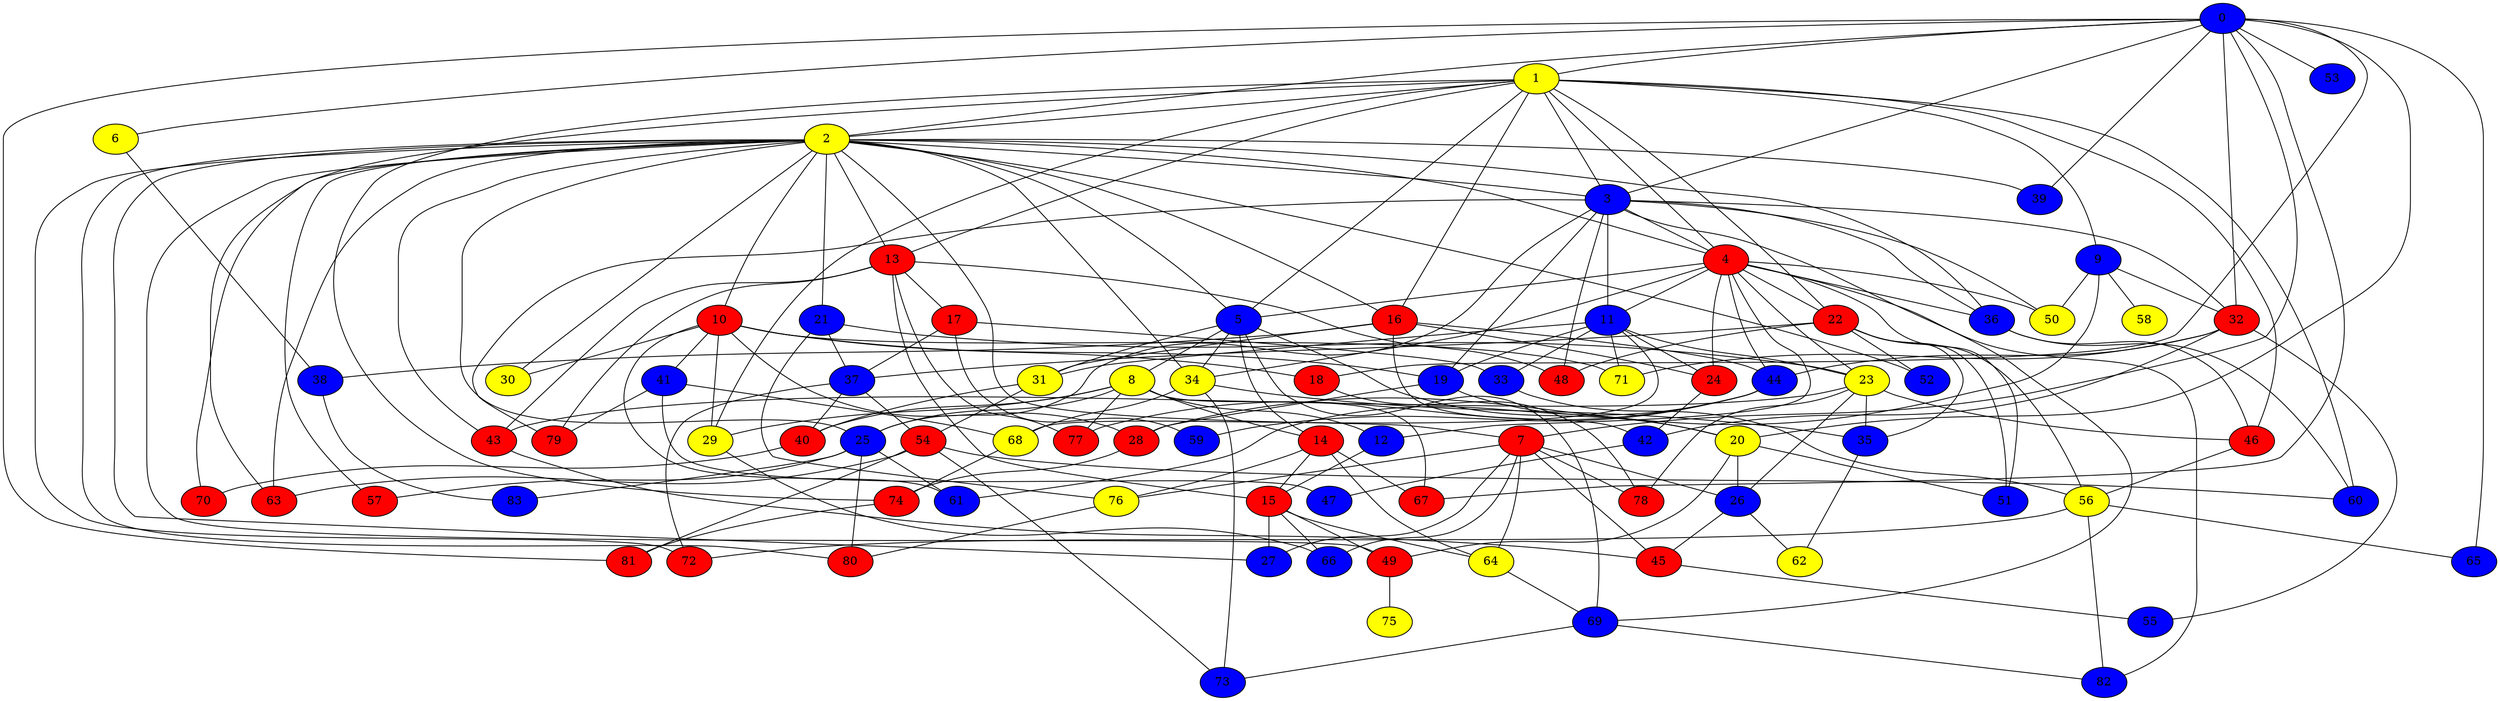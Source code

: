 graph {
0 [style = filled fillcolor = blue];
1 [style = filled fillcolor = yellow];
2 [style = filled fillcolor = yellow];
3 [style = filled fillcolor = blue];
4 [style = filled fillcolor = red];
5 [style = filled fillcolor = blue];
6 [style = filled fillcolor = yellow];
7 [style = filled fillcolor = red];
8 [style = filled fillcolor = yellow];
9 [style = filled fillcolor = blue];
10 [style = filled fillcolor = red];
11 [style = filled fillcolor = blue];
12 [style = filled fillcolor = blue];
13 [style = filled fillcolor = red];
14 [style = filled fillcolor = red];
15 [style = filled fillcolor = red];
16 [style = filled fillcolor = red];
17 [style = filled fillcolor = red];
18 [style = filled fillcolor = red];
19 [style = filled fillcolor = blue];
20 [style = filled fillcolor = yellow];
21 [style = filled fillcolor = blue];
22 [style = filled fillcolor = red];
23 [style = filled fillcolor = yellow];
24 [style = filled fillcolor = red];
25 [style = filled fillcolor = blue];
26 [style = filled fillcolor = blue];
27 [style = filled fillcolor = blue];
28 [style = filled fillcolor = red];
29 [style = filled fillcolor = yellow];
30 [style = filled fillcolor = yellow];
31 [style = filled fillcolor = yellow];
32 [style = filled fillcolor = red];
33 [style = filled fillcolor = blue];
34 [style = filled fillcolor = yellow];
35 [style = filled fillcolor = blue];
36 [style = filled fillcolor = blue];
37 [style = filled fillcolor = blue];
38 [style = filled fillcolor = blue];
39 [style = filled fillcolor = blue];
40 [style = filled fillcolor = red];
41 [style = filled fillcolor = blue];
42 [style = filled fillcolor = blue];
43 [style = filled fillcolor = red];
44 [style = filled fillcolor = blue];
45 [style = filled fillcolor = red];
46 [style = filled fillcolor = red];
47 [style = filled fillcolor = blue];
48 [style = filled fillcolor = red];
49 [style = filled fillcolor = red];
50 [style = filled fillcolor = yellow];
51 [style = filled fillcolor = blue];
52 [style = filled fillcolor = blue];
53 [style = filled fillcolor = blue];
54 [style = filled fillcolor = red];
55 [style = filled fillcolor = blue];
56 [style = filled fillcolor = yellow];
57 [style = filled fillcolor = red];
58 [style = filled fillcolor = yellow];
59 [style = filled fillcolor = blue];
60 [style = filled fillcolor = blue];
61 [style = filled fillcolor = blue];
62 [style = filled fillcolor = yellow];
63 [style = filled fillcolor = red];
64 [style = filled fillcolor = yellow];
65 [style = filled fillcolor = blue];
66 [style = filled fillcolor = blue];
67 [style = filled fillcolor = red];
68 [style = filled fillcolor = yellow];
69 [style = filled fillcolor = blue];
70 [style = filled fillcolor = red];
71 [style = filled fillcolor = yellow];
72 [style = filled fillcolor = red];
73 [style = filled fillcolor = blue];
74 [style = filled fillcolor = red];
75 [style = filled fillcolor = yellow];
76 [style = filled fillcolor = yellow];
77 [style = filled fillcolor = red];
78 [style = filled fillcolor = red];
79 [style = filled fillcolor = red];
80 [style = filled fillcolor = red];
81 [style = filled fillcolor = red];
82 [style = filled fillcolor = blue];
83 [style = filled fillcolor = blue];
0 -- 2;
0 -- 1;
0 -- 6;
0 -- 3;
0 -- 7;
0 -- 18;
0 -- 20;
0 -- 32;
0 -- 39;
0 -- 53;
0 -- 65;
0 -- 67;
0 -- 81;
1 -- 2;
1 -- 3;
1 -- 4;
1 -- 5;
1 -- 9;
1 -- 13;
1 -- 16;
1 -- 22;
1 -- 29;
1 -- 46;
1 -- 60;
1 -- 63;
1 -- 74;
2 -- 3;
2 -- 4;
2 -- 5;
2 -- 7;
2 -- 10;
2 -- 13;
2 -- 16;
2 -- 21;
2 -- 25;
2 -- 27;
2 -- 30;
2 -- 34;
2 -- 36;
2 -- 39;
2 -- 43;
2 -- 49;
2 -- 52;
2 -- 57;
2 -- 63;
2 -- 70;
2 -- 72;
2 -- 80;
3 -- 4;
3 -- 11;
3 -- 19;
3 -- 25;
3 -- 32;
3 -- 36;
3 -- 48;
3 -- 50;
3 -- 69;
3 -- 79;
4 -- 5;
4 -- 11;
4 -- 12;
4 -- 22;
4 -- 23;
4 -- 24;
4 -- 34;
4 -- 36;
4 -- 44;
4 -- 50;
4 -- 51;
4 -- 82;
5 -- 8;
5 -- 14;
5 -- 20;
5 -- 31;
5 -- 34;
5 -- 69;
6 -- 38;
7 -- 26;
7 -- 27;
7 -- 45;
7 -- 64;
7 -- 66;
7 -- 76;
7 -- 78;
8 -- 12;
8 -- 14;
8 -- 25;
8 -- 29;
8 -- 40;
8 -- 67;
8 -- 77;
9 -- 28;
9 -- 32;
9 -- 50;
9 -- 58;
10 -- 18;
10 -- 19;
10 -- 28;
10 -- 29;
10 -- 30;
10 -- 41;
10 -- 61;
10 -- 71;
11 -- 19;
11 -- 23;
11 -- 24;
11 -- 31;
11 -- 33;
11 -- 68;
11 -- 71;
12 -- 15;
13 -- 15;
13 -- 17;
13 -- 43;
13 -- 48;
13 -- 77;
13 -- 79;
14 -- 15;
14 -- 64;
14 -- 67;
14 -- 76;
15 -- 27;
15 -- 49;
15 -- 64;
15 -- 66;
16 -- 24;
16 -- 31;
16 -- 38;
16 -- 42;
16 -- 44;
17 -- 33;
17 -- 37;
17 -- 59;
18 -- 78;
19 -- 20;
19 -- 28;
20 -- 26;
20 -- 49;
20 -- 51;
21 -- 23;
21 -- 37;
21 -- 76;
22 -- 35;
22 -- 37;
22 -- 48;
22 -- 51;
22 -- 52;
22 -- 56;
23 -- 26;
23 -- 35;
23 -- 43;
23 -- 46;
23 -- 78;
24 -- 42;
25 -- 57;
25 -- 61;
25 -- 80;
25 -- 83;
26 -- 45;
26 -- 62;
28 -- 74;
29 -- 66;
31 -- 40;
31 -- 54;
32 -- 42;
32 -- 44;
32 -- 55;
32 -- 71;
33 -- 56;
34 -- 35;
34 -- 68;
34 -- 73;
35 -- 62;
36 -- 46;
36 -- 60;
37 -- 40;
37 -- 54;
37 -- 72;
38 -- 83;
40 -- 70;
41 -- 47;
41 -- 68;
41 -- 79;
42 -- 47;
43 -- 45;
44 -- 59;
44 -- 61;
44 -- 77;
45 -- 55;
46 -- 56;
49 -- 75;
54 -- 60;
54 -- 63;
54 -- 73;
54 -- 81;
56 -- 65;
56 -- 72;
56 -- 82;
64 -- 69;
68 -- 74;
69 -- 73;
69 -- 82;
74 -- 81;
76 -- 80;
}
